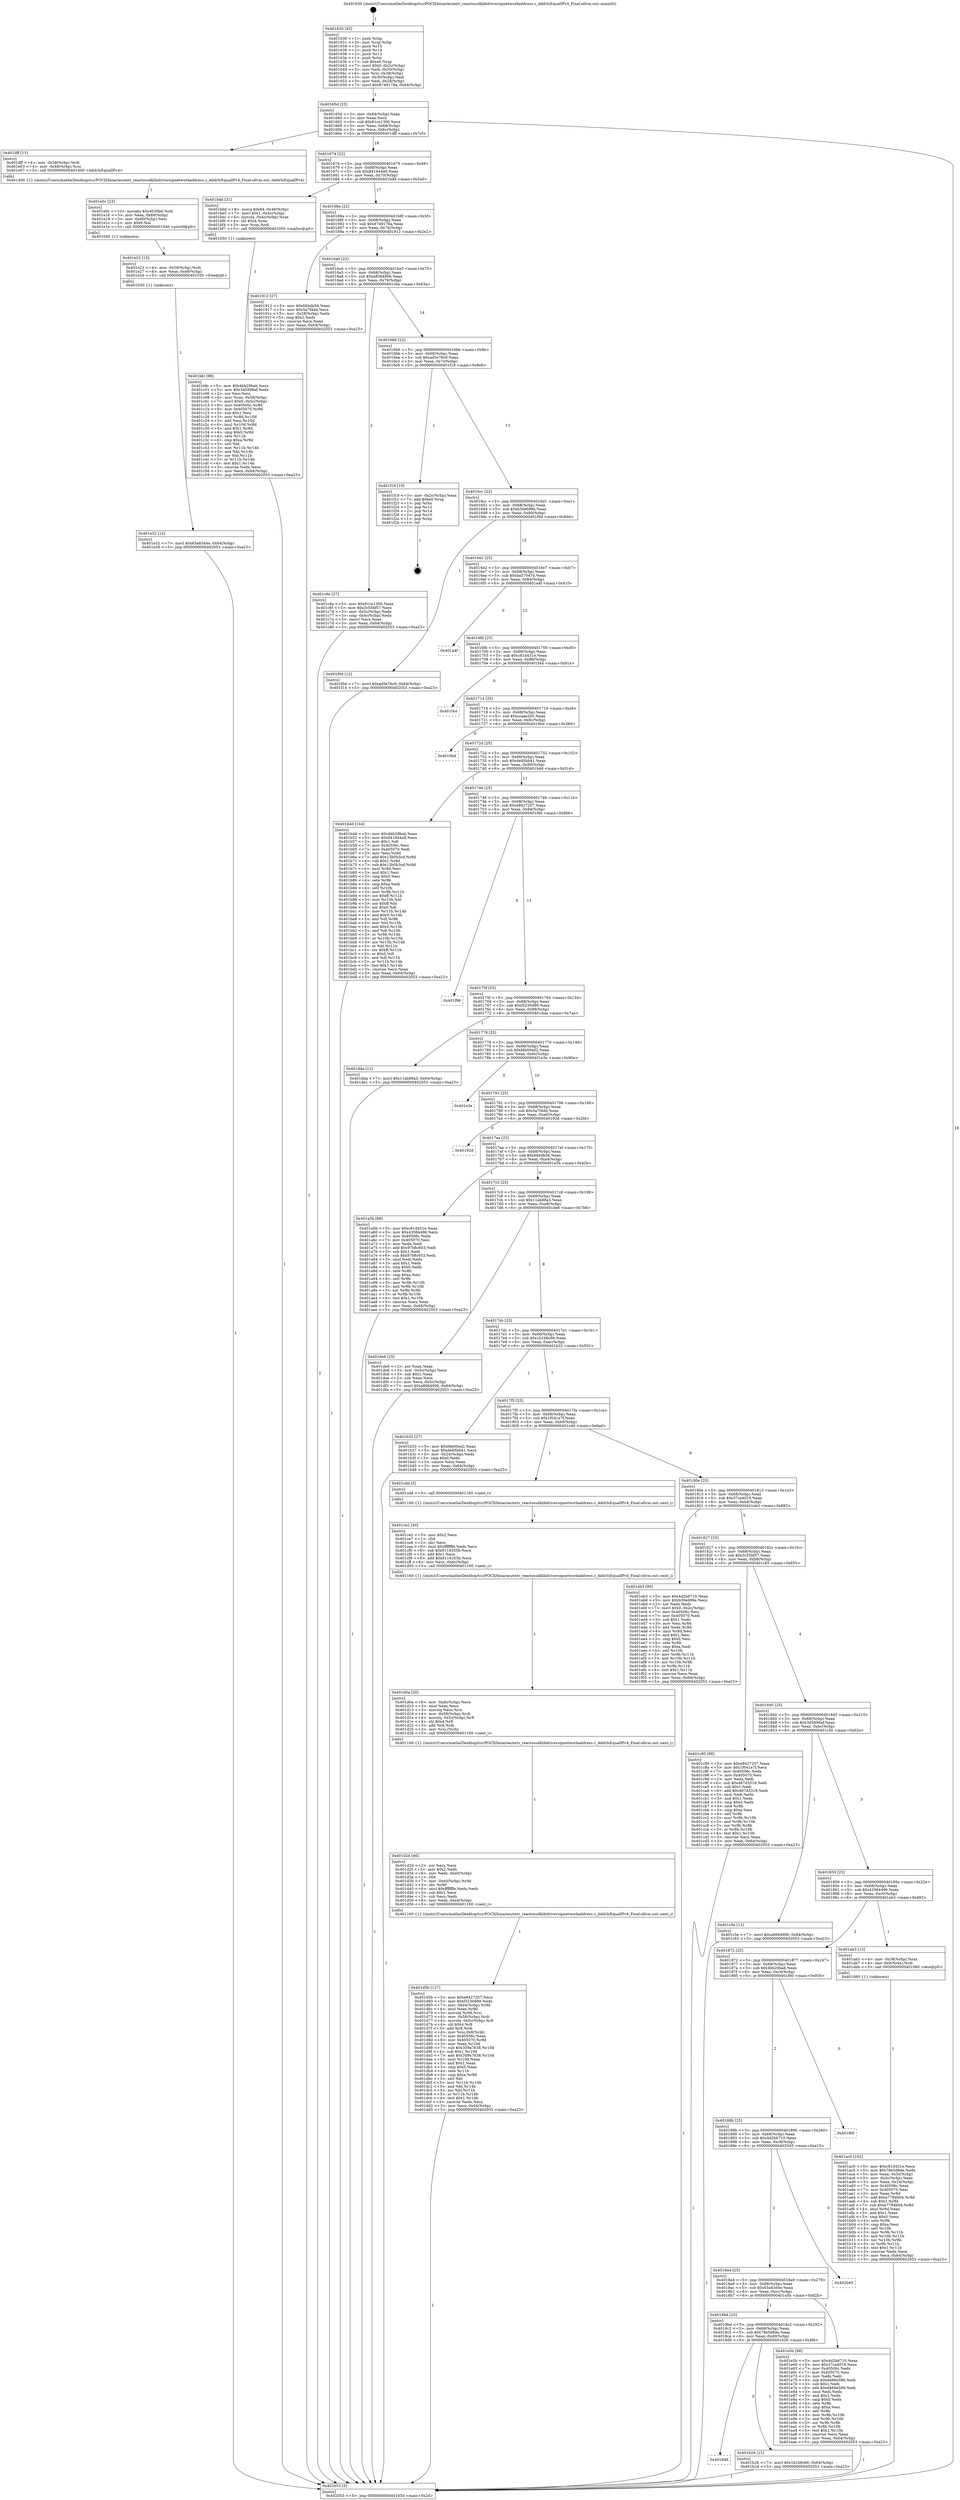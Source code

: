 digraph "0x401630" {
  label = "0x401630 (/mnt/c/Users/mathe/Desktop/tcc/POCII/binaries/extr_reactossdklibdriversipnetworkaddress.c_AddrIsEqualIPv4_Final-ollvm.out::main(0))"
  labelloc = "t"
  node[shape=record]

  Entry [label="",width=0.3,height=0.3,shape=circle,fillcolor=black,style=filled]
  "0x40165d" [label="{
     0x40165d [23]\l
     | [instrs]\l
     &nbsp;&nbsp;0x40165d \<+3\>: mov -0x64(%rbp),%eax\l
     &nbsp;&nbsp;0x401660 \<+2\>: mov %eax,%ecx\l
     &nbsp;&nbsp;0x401662 \<+6\>: sub $0x81ce1300,%ecx\l
     &nbsp;&nbsp;0x401668 \<+3\>: mov %eax,-0x68(%rbp)\l
     &nbsp;&nbsp;0x40166b \<+3\>: mov %ecx,-0x6c(%rbp)\l
     &nbsp;&nbsp;0x40166e \<+6\>: je 0000000000401dff \<main+0x7cf\>\l
  }"]
  "0x401dff" [label="{
     0x401dff [13]\l
     | [instrs]\l
     &nbsp;&nbsp;0x401dff \<+4\>: mov -0x58(%rbp),%rdi\l
     &nbsp;&nbsp;0x401e03 \<+4\>: mov -0x48(%rbp),%rsi\l
     &nbsp;&nbsp;0x401e07 \<+5\>: call 0000000000401400 \<AddrIsEqualIPv4\>\l
     | [calls]\l
     &nbsp;&nbsp;0x401400 \{1\} (/mnt/c/Users/mathe/Desktop/tcc/POCII/binaries/extr_reactossdklibdriversipnetworkaddress.c_AddrIsEqualIPv4_Final-ollvm.out::AddrIsEqualIPv4)\l
  }"]
  "0x401674" [label="{
     0x401674 [22]\l
     | [instrs]\l
     &nbsp;&nbsp;0x401674 \<+5\>: jmp 0000000000401679 \<main+0x49\>\l
     &nbsp;&nbsp;0x401679 \<+3\>: mov -0x68(%rbp),%eax\l
     &nbsp;&nbsp;0x40167c \<+5\>: sub $0x841644a9,%eax\l
     &nbsp;&nbsp;0x401681 \<+3\>: mov %eax,-0x70(%rbp)\l
     &nbsp;&nbsp;0x401684 \<+6\>: je 0000000000401bdd \<main+0x5ad\>\l
  }"]
  Exit [label="",width=0.3,height=0.3,shape=circle,fillcolor=black,style=filled,peripheries=2]
  "0x401bdd" [label="{
     0x401bdd [31]\l
     | [instrs]\l
     &nbsp;&nbsp;0x401bdd \<+8\>: movq $0x64,-0x48(%rbp)\l
     &nbsp;&nbsp;0x401be5 \<+7\>: movl $0x1,-0x4c(%rbp)\l
     &nbsp;&nbsp;0x401bec \<+4\>: movslq -0x4c(%rbp),%rax\l
     &nbsp;&nbsp;0x401bf0 \<+4\>: shl $0x4,%rax\l
     &nbsp;&nbsp;0x401bf4 \<+3\>: mov %rax,%rdi\l
     &nbsp;&nbsp;0x401bf7 \<+5\>: call 0000000000401050 \<malloc@plt\>\l
     | [calls]\l
     &nbsp;&nbsp;0x401050 \{1\} (unknown)\l
  }"]
  "0x40168a" [label="{
     0x40168a [22]\l
     | [instrs]\l
     &nbsp;&nbsp;0x40168a \<+5\>: jmp 000000000040168f \<main+0x5f\>\l
     &nbsp;&nbsp;0x40168f \<+3\>: mov -0x68(%rbp),%eax\l
     &nbsp;&nbsp;0x401692 \<+5\>: sub $0x8749178a,%eax\l
     &nbsp;&nbsp;0x401697 \<+3\>: mov %eax,-0x74(%rbp)\l
     &nbsp;&nbsp;0x40169a \<+6\>: je 0000000000401912 \<main+0x2e2\>\l
  }"]
  "0x401e32" [label="{
     0x401e32 [12]\l
     | [instrs]\l
     &nbsp;&nbsp;0x401e32 \<+7\>: movl $0x63a83d4e,-0x64(%rbp)\l
     &nbsp;&nbsp;0x401e39 \<+5\>: jmp 0000000000402053 \<main+0xa23\>\l
  }"]
  "0x401912" [label="{
     0x401912 [27]\l
     | [instrs]\l
     &nbsp;&nbsp;0x401912 \<+5\>: mov $0x684db56,%eax\l
     &nbsp;&nbsp;0x401917 \<+5\>: mov $0x5a7f4dd,%ecx\l
     &nbsp;&nbsp;0x40191c \<+3\>: mov -0x28(%rbp),%edx\l
     &nbsp;&nbsp;0x40191f \<+3\>: cmp $0x2,%edx\l
     &nbsp;&nbsp;0x401922 \<+3\>: cmovne %ecx,%eax\l
     &nbsp;&nbsp;0x401925 \<+3\>: mov %eax,-0x64(%rbp)\l
     &nbsp;&nbsp;0x401928 \<+5\>: jmp 0000000000402053 \<main+0xa23\>\l
  }"]
  "0x4016a0" [label="{
     0x4016a0 [22]\l
     | [instrs]\l
     &nbsp;&nbsp;0x4016a0 \<+5\>: jmp 00000000004016a5 \<main+0x75\>\l
     &nbsp;&nbsp;0x4016a5 \<+3\>: mov -0x68(%rbp),%eax\l
     &nbsp;&nbsp;0x4016a8 \<+5\>: sub $0xa8064906,%eax\l
     &nbsp;&nbsp;0x4016ad \<+3\>: mov %eax,-0x78(%rbp)\l
     &nbsp;&nbsp;0x4016b0 \<+6\>: je 0000000000401c6a \<main+0x63a\>\l
  }"]
  "0x402053" [label="{
     0x402053 [5]\l
     | [instrs]\l
     &nbsp;&nbsp;0x402053 \<+5\>: jmp 000000000040165d \<main+0x2d\>\l
  }"]
  "0x401630" [label="{
     0x401630 [45]\l
     | [instrs]\l
     &nbsp;&nbsp;0x401630 \<+1\>: push %rbp\l
     &nbsp;&nbsp;0x401631 \<+3\>: mov %rsp,%rbp\l
     &nbsp;&nbsp;0x401634 \<+2\>: push %r15\l
     &nbsp;&nbsp;0x401636 \<+2\>: push %r14\l
     &nbsp;&nbsp;0x401638 \<+2\>: push %r12\l
     &nbsp;&nbsp;0x40163a \<+1\>: push %rbx\l
     &nbsp;&nbsp;0x40163b \<+7\>: sub $0xe0,%rsp\l
     &nbsp;&nbsp;0x401642 \<+7\>: movl $0x0,-0x2c(%rbp)\l
     &nbsp;&nbsp;0x401649 \<+3\>: mov %edi,-0x30(%rbp)\l
     &nbsp;&nbsp;0x40164c \<+4\>: mov %rsi,-0x38(%rbp)\l
     &nbsp;&nbsp;0x401650 \<+3\>: mov -0x30(%rbp),%edi\l
     &nbsp;&nbsp;0x401653 \<+3\>: mov %edi,-0x28(%rbp)\l
     &nbsp;&nbsp;0x401656 \<+7\>: movl $0x8749178a,-0x64(%rbp)\l
  }"]
  "0x401e23" [label="{
     0x401e23 [15]\l
     | [instrs]\l
     &nbsp;&nbsp;0x401e23 \<+4\>: mov -0x58(%rbp),%rdi\l
     &nbsp;&nbsp;0x401e27 \<+6\>: mov %eax,-0xe8(%rbp)\l
     &nbsp;&nbsp;0x401e2d \<+5\>: call 0000000000401030 \<free@plt\>\l
     | [calls]\l
     &nbsp;&nbsp;0x401030 \{1\} (unknown)\l
  }"]
  "0x401c6a" [label="{
     0x401c6a [27]\l
     | [instrs]\l
     &nbsp;&nbsp;0x401c6a \<+5\>: mov $0x81ce1300,%eax\l
     &nbsp;&nbsp;0x401c6f \<+5\>: mov $0x3c55bf57,%ecx\l
     &nbsp;&nbsp;0x401c74 \<+3\>: mov -0x5c(%rbp),%edx\l
     &nbsp;&nbsp;0x401c77 \<+3\>: cmp -0x4c(%rbp),%edx\l
     &nbsp;&nbsp;0x401c7a \<+3\>: cmovl %ecx,%eax\l
     &nbsp;&nbsp;0x401c7d \<+3\>: mov %eax,-0x64(%rbp)\l
     &nbsp;&nbsp;0x401c80 \<+5\>: jmp 0000000000402053 \<main+0xa23\>\l
  }"]
  "0x4016b6" [label="{
     0x4016b6 [22]\l
     | [instrs]\l
     &nbsp;&nbsp;0x4016b6 \<+5\>: jmp 00000000004016bb \<main+0x8b\>\l
     &nbsp;&nbsp;0x4016bb \<+3\>: mov -0x68(%rbp),%eax\l
     &nbsp;&nbsp;0x4016be \<+5\>: sub $0xad5e76c9,%eax\l
     &nbsp;&nbsp;0x4016c3 \<+3\>: mov %eax,-0x7c(%rbp)\l
     &nbsp;&nbsp;0x4016c6 \<+6\>: je 0000000000401f19 \<main+0x8e9\>\l
  }"]
  "0x401e0c" [label="{
     0x401e0c [23]\l
     | [instrs]\l
     &nbsp;&nbsp;0x401e0c \<+10\>: movabs $0x4030b6,%rdi\l
     &nbsp;&nbsp;0x401e16 \<+3\>: mov %eax,-0x60(%rbp)\l
     &nbsp;&nbsp;0x401e19 \<+3\>: mov -0x60(%rbp),%esi\l
     &nbsp;&nbsp;0x401e1c \<+2\>: mov $0x0,%al\l
     &nbsp;&nbsp;0x401e1e \<+5\>: call 0000000000401040 \<printf@plt\>\l
     | [calls]\l
     &nbsp;&nbsp;0x401040 \{1\} (unknown)\l
  }"]
  "0x401f19" [label="{
     0x401f19 [19]\l
     | [instrs]\l
     &nbsp;&nbsp;0x401f19 \<+3\>: mov -0x2c(%rbp),%eax\l
     &nbsp;&nbsp;0x401f1c \<+7\>: add $0xe0,%rsp\l
     &nbsp;&nbsp;0x401f23 \<+1\>: pop %rbx\l
     &nbsp;&nbsp;0x401f24 \<+2\>: pop %r12\l
     &nbsp;&nbsp;0x401f26 \<+2\>: pop %r14\l
     &nbsp;&nbsp;0x401f28 \<+2\>: pop %r15\l
     &nbsp;&nbsp;0x401f2a \<+1\>: pop %rbp\l
     &nbsp;&nbsp;0x401f2b \<+1\>: ret\l
  }"]
  "0x4016cc" [label="{
     0x4016cc [22]\l
     | [instrs]\l
     &nbsp;&nbsp;0x4016cc \<+5\>: jmp 00000000004016d1 \<main+0xa1\>\l
     &nbsp;&nbsp;0x4016d1 \<+3\>: mov -0x68(%rbp),%eax\l
     &nbsp;&nbsp;0x4016d4 \<+5\>: sub $0xb30e699e,%eax\l
     &nbsp;&nbsp;0x4016d9 \<+3\>: mov %eax,-0x80(%rbp)\l
     &nbsp;&nbsp;0x4016dc \<+6\>: je 0000000000401f0d \<main+0x8dd\>\l
  }"]
  "0x401d5b" [label="{
     0x401d5b [127]\l
     | [instrs]\l
     &nbsp;&nbsp;0x401d5b \<+5\>: mov $0xe9427207,%ecx\l
     &nbsp;&nbsp;0x401d60 \<+5\>: mov $0xf3230d99,%edx\l
     &nbsp;&nbsp;0x401d65 \<+7\>: mov -0xe4(%rbp),%r9d\l
     &nbsp;&nbsp;0x401d6c \<+4\>: imul %eax,%r9d\l
     &nbsp;&nbsp;0x401d70 \<+3\>: movslq %r9d,%rsi\l
     &nbsp;&nbsp;0x401d73 \<+4\>: mov -0x58(%rbp),%rdi\l
     &nbsp;&nbsp;0x401d77 \<+4\>: movslq -0x5c(%rbp),%r8\l
     &nbsp;&nbsp;0x401d7b \<+4\>: shl $0x4,%r8\l
     &nbsp;&nbsp;0x401d7f \<+3\>: add %r8,%rdi\l
     &nbsp;&nbsp;0x401d82 \<+4\>: mov %rsi,0x8(%rdi)\l
     &nbsp;&nbsp;0x401d86 \<+7\>: mov 0x40506c,%eax\l
     &nbsp;&nbsp;0x401d8d \<+8\>: mov 0x405070,%r9d\l
     &nbsp;&nbsp;0x401d95 \<+3\>: mov %eax,%r10d\l
     &nbsp;&nbsp;0x401d98 \<+7\>: sub $0x359a7638,%r10d\l
     &nbsp;&nbsp;0x401d9f \<+4\>: sub $0x1,%r10d\l
     &nbsp;&nbsp;0x401da3 \<+7\>: add $0x359a7638,%r10d\l
     &nbsp;&nbsp;0x401daa \<+4\>: imul %r10d,%eax\l
     &nbsp;&nbsp;0x401dae \<+3\>: and $0x1,%eax\l
     &nbsp;&nbsp;0x401db1 \<+3\>: cmp $0x0,%eax\l
     &nbsp;&nbsp;0x401db4 \<+4\>: sete %r11b\l
     &nbsp;&nbsp;0x401db8 \<+4\>: cmp $0xa,%r9d\l
     &nbsp;&nbsp;0x401dbc \<+3\>: setl %bl\l
     &nbsp;&nbsp;0x401dbf \<+3\>: mov %r11b,%r14b\l
     &nbsp;&nbsp;0x401dc2 \<+3\>: and %bl,%r14b\l
     &nbsp;&nbsp;0x401dc5 \<+3\>: xor %bl,%r11b\l
     &nbsp;&nbsp;0x401dc8 \<+3\>: or %r11b,%r14b\l
     &nbsp;&nbsp;0x401dcb \<+4\>: test $0x1,%r14b\l
     &nbsp;&nbsp;0x401dcf \<+3\>: cmovne %edx,%ecx\l
     &nbsp;&nbsp;0x401dd2 \<+3\>: mov %ecx,-0x64(%rbp)\l
     &nbsp;&nbsp;0x401dd5 \<+5\>: jmp 0000000000402053 \<main+0xa23\>\l
  }"]
  "0x401f0d" [label="{
     0x401f0d [12]\l
     | [instrs]\l
     &nbsp;&nbsp;0x401f0d \<+7\>: movl $0xad5e76c9,-0x64(%rbp)\l
     &nbsp;&nbsp;0x401f14 \<+5\>: jmp 0000000000402053 \<main+0xa23\>\l
  }"]
  "0x4016e2" [label="{
     0x4016e2 [25]\l
     | [instrs]\l
     &nbsp;&nbsp;0x4016e2 \<+5\>: jmp 00000000004016e7 \<main+0xb7\>\l
     &nbsp;&nbsp;0x4016e7 \<+3\>: mov -0x68(%rbp),%eax\l
     &nbsp;&nbsp;0x4016ea \<+5\>: sub $0xba57047d,%eax\l
     &nbsp;&nbsp;0x4016ef \<+6\>: mov %eax,-0x84(%rbp)\l
     &nbsp;&nbsp;0x4016f5 \<+6\>: je 0000000000401a4f \<main+0x41f\>\l
  }"]
  "0x401d2d" [label="{
     0x401d2d [46]\l
     | [instrs]\l
     &nbsp;&nbsp;0x401d2d \<+2\>: xor %ecx,%ecx\l
     &nbsp;&nbsp;0x401d2f \<+5\>: mov $0x2,%edx\l
     &nbsp;&nbsp;0x401d34 \<+6\>: mov %edx,-0xe0(%rbp)\l
     &nbsp;&nbsp;0x401d3a \<+1\>: cltd\l
     &nbsp;&nbsp;0x401d3b \<+7\>: mov -0xe0(%rbp),%r9d\l
     &nbsp;&nbsp;0x401d42 \<+3\>: idiv %r9d\l
     &nbsp;&nbsp;0x401d45 \<+6\>: imul $0xfffffffe,%edx,%edx\l
     &nbsp;&nbsp;0x401d4b \<+3\>: sub $0x1,%ecx\l
     &nbsp;&nbsp;0x401d4e \<+2\>: sub %ecx,%edx\l
     &nbsp;&nbsp;0x401d50 \<+6\>: mov %edx,-0xe4(%rbp)\l
     &nbsp;&nbsp;0x401d56 \<+5\>: call 0000000000401160 \<next_i\>\l
     | [calls]\l
     &nbsp;&nbsp;0x401160 \{1\} (/mnt/c/Users/mathe/Desktop/tcc/POCII/binaries/extr_reactossdklibdriversipnetworkaddress.c_AddrIsEqualIPv4_Final-ollvm.out::next_i)\l
  }"]
  "0x401a4f" [label="{
     0x401a4f\l
  }", style=dashed]
  "0x4016fb" [label="{
     0x4016fb [25]\l
     | [instrs]\l
     &nbsp;&nbsp;0x4016fb \<+5\>: jmp 0000000000401700 \<main+0xd0\>\l
     &nbsp;&nbsp;0x401700 \<+3\>: mov -0x68(%rbp),%eax\l
     &nbsp;&nbsp;0x401703 \<+5\>: sub $0xc81d431e,%eax\l
     &nbsp;&nbsp;0x401708 \<+6\>: mov %eax,-0x88(%rbp)\l
     &nbsp;&nbsp;0x40170e \<+6\>: je 0000000000401f44 \<main+0x914\>\l
  }"]
  "0x401d0a" [label="{
     0x401d0a [35]\l
     | [instrs]\l
     &nbsp;&nbsp;0x401d0a \<+6\>: mov -0xdc(%rbp),%ecx\l
     &nbsp;&nbsp;0x401d10 \<+3\>: imul %eax,%ecx\l
     &nbsp;&nbsp;0x401d13 \<+3\>: movslq %ecx,%rsi\l
     &nbsp;&nbsp;0x401d16 \<+4\>: mov -0x58(%rbp),%rdi\l
     &nbsp;&nbsp;0x401d1a \<+4\>: movslq -0x5c(%rbp),%r8\l
     &nbsp;&nbsp;0x401d1e \<+4\>: shl $0x4,%r8\l
     &nbsp;&nbsp;0x401d22 \<+3\>: add %r8,%rdi\l
     &nbsp;&nbsp;0x401d25 \<+3\>: mov %rsi,(%rdi)\l
     &nbsp;&nbsp;0x401d28 \<+5\>: call 0000000000401160 \<next_i\>\l
     | [calls]\l
     &nbsp;&nbsp;0x401160 \{1\} (/mnt/c/Users/mathe/Desktop/tcc/POCII/binaries/extr_reactossdklibdriversipnetworkaddress.c_AddrIsEqualIPv4_Final-ollvm.out::next_i)\l
  }"]
  "0x401f44" [label="{
     0x401f44\l
  }", style=dashed]
  "0x401714" [label="{
     0x401714 [25]\l
     | [instrs]\l
     &nbsp;&nbsp;0x401714 \<+5\>: jmp 0000000000401719 \<main+0xe9\>\l
     &nbsp;&nbsp;0x401719 \<+3\>: mov -0x68(%rbp),%eax\l
     &nbsp;&nbsp;0x40171c \<+5\>: sub $0xccaae2b0,%eax\l
     &nbsp;&nbsp;0x401721 \<+6\>: mov %eax,-0x8c(%rbp)\l
     &nbsp;&nbsp;0x401727 \<+6\>: je 00000000004019bd \<main+0x38d\>\l
  }"]
  "0x401ce2" [label="{
     0x401ce2 [40]\l
     | [instrs]\l
     &nbsp;&nbsp;0x401ce2 \<+5\>: mov $0x2,%ecx\l
     &nbsp;&nbsp;0x401ce7 \<+1\>: cltd\l
     &nbsp;&nbsp;0x401ce8 \<+2\>: idiv %ecx\l
     &nbsp;&nbsp;0x401cea \<+6\>: imul $0xfffffffe,%edx,%ecx\l
     &nbsp;&nbsp;0x401cf0 \<+6\>: sub $0x9118355b,%ecx\l
     &nbsp;&nbsp;0x401cf6 \<+3\>: add $0x1,%ecx\l
     &nbsp;&nbsp;0x401cf9 \<+6\>: add $0x9118355b,%ecx\l
     &nbsp;&nbsp;0x401cff \<+6\>: mov %ecx,-0xdc(%rbp)\l
     &nbsp;&nbsp;0x401d05 \<+5\>: call 0000000000401160 \<next_i\>\l
     | [calls]\l
     &nbsp;&nbsp;0x401160 \{1\} (/mnt/c/Users/mathe/Desktop/tcc/POCII/binaries/extr_reactossdklibdriversipnetworkaddress.c_AddrIsEqualIPv4_Final-ollvm.out::next_i)\l
  }"]
  "0x4019bd" [label="{
     0x4019bd\l
  }", style=dashed]
  "0x40172d" [label="{
     0x40172d [25]\l
     | [instrs]\l
     &nbsp;&nbsp;0x40172d \<+5\>: jmp 0000000000401732 \<main+0x102\>\l
     &nbsp;&nbsp;0x401732 \<+3\>: mov -0x68(%rbp),%eax\l
     &nbsp;&nbsp;0x401735 \<+5\>: sub $0xde85bb41,%eax\l
     &nbsp;&nbsp;0x40173a \<+6\>: mov %eax,-0x90(%rbp)\l
     &nbsp;&nbsp;0x401740 \<+6\>: je 0000000000401b4d \<main+0x51d\>\l
  }"]
  "0x401bfc" [label="{
     0x401bfc [98]\l
     | [instrs]\l
     &nbsp;&nbsp;0x401bfc \<+5\>: mov $0x4bb29bab,%ecx\l
     &nbsp;&nbsp;0x401c01 \<+5\>: mov $0x3d5896af,%edx\l
     &nbsp;&nbsp;0x401c06 \<+2\>: xor %esi,%esi\l
     &nbsp;&nbsp;0x401c08 \<+4\>: mov %rax,-0x58(%rbp)\l
     &nbsp;&nbsp;0x401c0c \<+7\>: movl $0x0,-0x5c(%rbp)\l
     &nbsp;&nbsp;0x401c13 \<+8\>: mov 0x40506c,%r8d\l
     &nbsp;&nbsp;0x401c1b \<+8\>: mov 0x405070,%r9d\l
     &nbsp;&nbsp;0x401c23 \<+3\>: sub $0x1,%esi\l
     &nbsp;&nbsp;0x401c26 \<+3\>: mov %r8d,%r10d\l
     &nbsp;&nbsp;0x401c29 \<+3\>: add %esi,%r10d\l
     &nbsp;&nbsp;0x401c2c \<+4\>: imul %r10d,%r8d\l
     &nbsp;&nbsp;0x401c30 \<+4\>: and $0x1,%r8d\l
     &nbsp;&nbsp;0x401c34 \<+4\>: cmp $0x0,%r8d\l
     &nbsp;&nbsp;0x401c38 \<+4\>: sete %r11b\l
     &nbsp;&nbsp;0x401c3c \<+4\>: cmp $0xa,%r9d\l
     &nbsp;&nbsp;0x401c40 \<+3\>: setl %bl\l
     &nbsp;&nbsp;0x401c43 \<+3\>: mov %r11b,%r14b\l
     &nbsp;&nbsp;0x401c46 \<+3\>: and %bl,%r14b\l
     &nbsp;&nbsp;0x401c49 \<+3\>: xor %bl,%r11b\l
     &nbsp;&nbsp;0x401c4c \<+3\>: or %r11b,%r14b\l
     &nbsp;&nbsp;0x401c4f \<+4\>: test $0x1,%r14b\l
     &nbsp;&nbsp;0x401c53 \<+3\>: cmovne %edx,%ecx\l
     &nbsp;&nbsp;0x401c56 \<+3\>: mov %ecx,-0x64(%rbp)\l
     &nbsp;&nbsp;0x401c59 \<+5\>: jmp 0000000000402053 \<main+0xa23\>\l
  }"]
  "0x401b4d" [label="{
     0x401b4d [144]\l
     | [instrs]\l
     &nbsp;&nbsp;0x401b4d \<+5\>: mov $0x4bb29bab,%eax\l
     &nbsp;&nbsp;0x401b52 \<+5\>: mov $0x841644a9,%ecx\l
     &nbsp;&nbsp;0x401b57 \<+2\>: mov $0x1,%dl\l
     &nbsp;&nbsp;0x401b59 \<+7\>: mov 0x40506c,%esi\l
     &nbsp;&nbsp;0x401b60 \<+7\>: mov 0x405070,%edi\l
     &nbsp;&nbsp;0x401b67 \<+3\>: mov %esi,%r8d\l
     &nbsp;&nbsp;0x401b6a \<+7\>: add $0x13b0b3cd,%r8d\l
     &nbsp;&nbsp;0x401b71 \<+4\>: sub $0x1,%r8d\l
     &nbsp;&nbsp;0x401b75 \<+7\>: sub $0x13b0b3cd,%r8d\l
     &nbsp;&nbsp;0x401b7c \<+4\>: imul %r8d,%esi\l
     &nbsp;&nbsp;0x401b80 \<+3\>: and $0x1,%esi\l
     &nbsp;&nbsp;0x401b83 \<+3\>: cmp $0x0,%esi\l
     &nbsp;&nbsp;0x401b86 \<+4\>: sete %r9b\l
     &nbsp;&nbsp;0x401b8a \<+3\>: cmp $0xa,%edi\l
     &nbsp;&nbsp;0x401b8d \<+4\>: setl %r10b\l
     &nbsp;&nbsp;0x401b91 \<+3\>: mov %r9b,%r11b\l
     &nbsp;&nbsp;0x401b94 \<+4\>: xor $0xff,%r11b\l
     &nbsp;&nbsp;0x401b98 \<+3\>: mov %r10b,%bl\l
     &nbsp;&nbsp;0x401b9b \<+3\>: xor $0xff,%bl\l
     &nbsp;&nbsp;0x401b9e \<+3\>: xor $0x0,%dl\l
     &nbsp;&nbsp;0x401ba1 \<+3\>: mov %r11b,%r14b\l
     &nbsp;&nbsp;0x401ba4 \<+4\>: and $0x0,%r14b\l
     &nbsp;&nbsp;0x401ba8 \<+3\>: and %dl,%r9b\l
     &nbsp;&nbsp;0x401bab \<+3\>: mov %bl,%r15b\l
     &nbsp;&nbsp;0x401bae \<+4\>: and $0x0,%r15b\l
     &nbsp;&nbsp;0x401bb2 \<+3\>: and %dl,%r10b\l
     &nbsp;&nbsp;0x401bb5 \<+3\>: or %r9b,%r14b\l
     &nbsp;&nbsp;0x401bb8 \<+3\>: or %r10b,%r15b\l
     &nbsp;&nbsp;0x401bbb \<+3\>: xor %r15b,%r14b\l
     &nbsp;&nbsp;0x401bbe \<+3\>: or %bl,%r11b\l
     &nbsp;&nbsp;0x401bc1 \<+4\>: xor $0xff,%r11b\l
     &nbsp;&nbsp;0x401bc5 \<+3\>: or $0x0,%dl\l
     &nbsp;&nbsp;0x401bc8 \<+3\>: and %dl,%r11b\l
     &nbsp;&nbsp;0x401bcb \<+3\>: or %r11b,%r14b\l
     &nbsp;&nbsp;0x401bce \<+4\>: test $0x1,%r14b\l
     &nbsp;&nbsp;0x401bd2 \<+3\>: cmovne %ecx,%eax\l
     &nbsp;&nbsp;0x401bd5 \<+3\>: mov %eax,-0x64(%rbp)\l
     &nbsp;&nbsp;0x401bd8 \<+5\>: jmp 0000000000402053 \<main+0xa23\>\l
  }"]
  "0x401746" [label="{
     0x401746 [25]\l
     | [instrs]\l
     &nbsp;&nbsp;0x401746 \<+5\>: jmp 000000000040174b \<main+0x11b\>\l
     &nbsp;&nbsp;0x40174b \<+3\>: mov -0x68(%rbp),%eax\l
     &nbsp;&nbsp;0x40174e \<+5\>: sub $0xe9427207,%eax\l
     &nbsp;&nbsp;0x401753 \<+6\>: mov %eax,-0x94(%rbp)\l
     &nbsp;&nbsp;0x401759 \<+6\>: je 0000000000401f96 \<main+0x966\>\l
  }"]
  "0x4018d6" [label="{
     0x4018d6\l
  }", style=dashed]
  "0x401f96" [label="{
     0x401f96\l
  }", style=dashed]
  "0x40175f" [label="{
     0x40175f [25]\l
     | [instrs]\l
     &nbsp;&nbsp;0x40175f \<+5\>: jmp 0000000000401764 \<main+0x134\>\l
     &nbsp;&nbsp;0x401764 \<+3\>: mov -0x68(%rbp),%eax\l
     &nbsp;&nbsp;0x401767 \<+5\>: sub $0xf3230d99,%eax\l
     &nbsp;&nbsp;0x40176c \<+6\>: mov %eax,-0x98(%rbp)\l
     &nbsp;&nbsp;0x401772 \<+6\>: je 0000000000401dda \<main+0x7aa\>\l
  }"]
  "0x401b26" [label="{
     0x401b26 [12]\l
     | [instrs]\l
     &nbsp;&nbsp;0x401b26 \<+7\>: movl $0x1b1b6c66,-0x64(%rbp)\l
     &nbsp;&nbsp;0x401b2d \<+5\>: jmp 0000000000402053 \<main+0xa23\>\l
  }"]
  "0x401dda" [label="{
     0x401dda [12]\l
     | [instrs]\l
     &nbsp;&nbsp;0x401dda \<+7\>: movl $0x11ab88a3,-0x64(%rbp)\l
     &nbsp;&nbsp;0x401de1 \<+5\>: jmp 0000000000402053 \<main+0xa23\>\l
  }"]
  "0x401778" [label="{
     0x401778 [25]\l
     | [instrs]\l
     &nbsp;&nbsp;0x401778 \<+5\>: jmp 000000000040177d \<main+0x14d\>\l
     &nbsp;&nbsp;0x40177d \<+3\>: mov -0x68(%rbp),%eax\l
     &nbsp;&nbsp;0x401780 \<+5\>: sub $0xf4b00ed2,%eax\l
     &nbsp;&nbsp;0x401785 \<+6\>: mov %eax,-0x9c(%rbp)\l
     &nbsp;&nbsp;0x40178b \<+6\>: je 0000000000401e3e \<main+0x80e\>\l
  }"]
  "0x4018bd" [label="{
     0x4018bd [25]\l
     | [instrs]\l
     &nbsp;&nbsp;0x4018bd \<+5\>: jmp 00000000004018c2 \<main+0x292\>\l
     &nbsp;&nbsp;0x4018c2 \<+3\>: mov -0x68(%rbp),%eax\l
     &nbsp;&nbsp;0x4018c5 \<+5\>: sub $0x78e5d8de,%eax\l
     &nbsp;&nbsp;0x4018ca \<+6\>: mov %eax,-0xd0(%rbp)\l
     &nbsp;&nbsp;0x4018d0 \<+6\>: je 0000000000401b26 \<main+0x4f6\>\l
  }"]
  "0x401e3e" [label="{
     0x401e3e\l
  }", style=dashed]
  "0x401791" [label="{
     0x401791 [25]\l
     | [instrs]\l
     &nbsp;&nbsp;0x401791 \<+5\>: jmp 0000000000401796 \<main+0x166\>\l
     &nbsp;&nbsp;0x401796 \<+3\>: mov -0x68(%rbp),%eax\l
     &nbsp;&nbsp;0x401799 \<+5\>: sub $0x5a7f4dd,%eax\l
     &nbsp;&nbsp;0x40179e \<+6\>: mov %eax,-0xa0(%rbp)\l
     &nbsp;&nbsp;0x4017a4 \<+6\>: je 000000000040192d \<main+0x2fd\>\l
  }"]
  "0x401e5b" [label="{
     0x401e5b [88]\l
     | [instrs]\l
     &nbsp;&nbsp;0x401e5b \<+5\>: mov $0x4d2b6710,%eax\l
     &nbsp;&nbsp;0x401e60 \<+5\>: mov $0x37ca4019,%ecx\l
     &nbsp;&nbsp;0x401e65 \<+7\>: mov 0x40506c,%edx\l
     &nbsp;&nbsp;0x401e6c \<+7\>: mov 0x405070,%esi\l
     &nbsp;&nbsp;0x401e73 \<+2\>: mov %edx,%edi\l
     &nbsp;&nbsp;0x401e75 \<+6\>: sub $0xd466e586,%edi\l
     &nbsp;&nbsp;0x401e7b \<+3\>: sub $0x1,%edi\l
     &nbsp;&nbsp;0x401e7e \<+6\>: add $0xd466e586,%edi\l
     &nbsp;&nbsp;0x401e84 \<+3\>: imul %edi,%edx\l
     &nbsp;&nbsp;0x401e87 \<+3\>: and $0x1,%edx\l
     &nbsp;&nbsp;0x401e8a \<+3\>: cmp $0x0,%edx\l
     &nbsp;&nbsp;0x401e8d \<+4\>: sete %r8b\l
     &nbsp;&nbsp;0x401e91 \<+3\>: cmp $0xa,%esi\l
     &nbsp;&nbsp;0x401e94 \<+4\>: setl %r9b\l
     &nbsp;&nbsp;0x401e98 \<+3\>: mov %r8b,%r10b\l
     &nbsp;&nbsp;0x401e9b \<+3\>: and %r9b,%r10b\l
     &nbsp;&nbsp;0x401e9e \<+3\>: xor %r9b,%r8b\l
     &nbsp;&nbsp;0x401ea1 \<+3\>: or %r8b,%r10b\l
     &nbsp;&nbsp;0x401ea4 \<+4\>: test $0x1,%r10b\l
     &nbsp;&nbsp;0x401ea8 \<+3\>: cmovne %ecx,%eax\l
     &nbsp;&nbsp;0x401eab \<+3\>: mov %eax,-0x64(%rbp)\l
     &nbsp;&nbsp;0x401eae \<+5\>: jmp 0000000000402053 \<main+0xa23\>\l
  }"]
  "0x40192d" [label="{
     0x40192d\l
  }", style=dashed]
  "0x4017aa" [label="{
     0x4017aa [25]\l
     | [instrs]\l
     &nbsp;&nbsp;0x4017aa \<+5\>: jmp 00000000004017af \<main+0x17f\>\l
     &nbsp;&nbsp;0x4017af \<+3\>: mov -0x68(%rbp),%eax\l
     &nbsp;&nbsp;0x4017b2 \<+5\>: sub $0x684db56,%eax\l
     &nbsp;&nbsp;0x4017b7 \<+6\>: mov %eax,-0xa4(%rbp)\l
     &nbsp;&nbsp;0x4017bd \<+6\>: je 0000000000401a5b \<main+0x42b\>\l
  }"]
  "0x4018a4" [label="{
     0x4018a4 [25]\l
     | [instrs]\l
     &nbsp;&nbsp;0x4018a4 \<+5\>: jmp 00000000004018a9 \<main+0x279\>\l
     &nbsp;&nbsp;0x4018a9 \<+3\>: mov -0x68(%rbp),%eax\l
     &nbsp;&nbsp;0x4018ac \<+5\>: sub $0x63a83d4e,%eax\l
     &nbsp;&nbsp;0x4018b1 \<+6\>: mov %eax,-0xcc(%rbp)\l
     &nbsp;&nbsp;0x4018b7 \<+6\>: je 0000000000401e5b \<main+0x82b\>\l
  }"]
  "0x401a5b" [label="{
     0x401a5b [88]\l
     | [instrs]\l
     &nbsp;&nbsp;0x401a5b \<+5\>: mov $0xc81d431e,%eax\l
     &nbsp;&nbsp;0x401a60 \<+5\>: mov $0x43564496,%ecx\l
     &nbsp;&nbsp;0x401a65 \<+7\>: mov 0x40506c,%edx\l
     &nbsp;&nbsp;0x401a6c \<+7\>: mov 0x405070,%esi\l
     &nbsp;&nbsp;0x401a73 \<+2\>: mov %edx,%edi\l
     &nbsp;&nbsp;0x401a75 \<+6\>: add $0x97b8c653,%edi\l
     &nbsp;&nbsp;0x401a7b \<+3\>: sub $0x1,%edi\l
     &nbsp;&nbsp;0x401a7e \<+6\>: sub $0x97b8c653,%edi\l
     &nbsp;&nbsp;0x401a84 \<+3\>: imul %edi,%edx\l
     &nbsp;&nbsp;0x401a87 \<+3\>: and $0x1,%edx\l
     &nbsp;&nbsp;0x401a8a \<+3\>: cmp $0x0,%edx\l
     &nbsp;&nbsp;0x401a8d \<+4\>: sete %r8b\l
     &nbsp;&nbsp;0x401a91 \<+3\>: cmp $0xa,%esi\l
     &nbsp;&nbsp;0x401a94 \<+4\>: setl %r9b\l
     &nbsp;&nbsp;0x401a98 \<+3\>: mov %r8b,%r10b\l
     &nbsp;&nbsp;0x401a9b \<+3\>: and %r9b,%r10b\l
     &nbsp;&nbsp;0x401a9e \<+3\>: xor %r9b,%r8b\l
     &nbsp;&nbsp;0x401aa1 \<+3\>: or %r8b,%r10b\l
     &nbsp;&nbsp;0x401aa4 \<+4\>: test $0x1,%r10b\l
     &nbsp;&nbsp;0x401aa8 \<+3\>: cmovne %ecx,%eax\l
     &nbsp;&nbsp;0x401aab \<+3\>: mov %eax,-0x64(%rbp)\l
     &nbsp;&nbsp;0x401aae \<+5\>: jmp 0000000000402053 \<main+0xa23\>\l
  }"]
  "0x4017c3" [label="{
     0x4017c3 [25]\l
     | [instrs]\l
     &nbsp;&nbsp;0x4017c3 \<+5\>: jmp 00000000004017c8 \<main+0x198\>\l
     &nbsp;&nbsp;0x4017c8 \<+3\>: mov -0x68(%rbp),%eax\l
     &nbsp;&nbsp;0x4017cb \<+5\>: sub $0x11ab88a3,%eax\l
     &nbsp;&nbsp;0x4017d0 \<+6\>: mov %eax,-0xa8(%rbp)\l
     &nbsp;&nbsp;0x4017d6 \<+6\>: je 0000000000401de6 \<main+0x7b6\>\l
  }"]
  "0x402045" [label="{
     0x402045\l
  }", style=dashed]
  "0x401de6" [label="{
     0x401de6 [25]\l
     | [instrs]\l
     &nbsp;&nbsp;0x401de6 \<+2\>: xor %eax,%eax\l
     &nbsp;&nbsp;0x401de8 \<+3\>: mov -0x5c(%rbp),%ecx\l
     &nbsp;&nbsp;0x401deb \<+3\>: sub $0x1,%eax\l
     &nbsp;&nbsp;0x401dee \<+2\>: sub %eax,%ecx\l
     &nbsp;&nbsp;0x401df0 \<+3\>: mov %ecx,-0x5c(%rbp)\l
     &nbsp;&nbsp;0x401df3 \<+7\>: movl $0xa8064906,-0x64(%rbp)\l
     &nbsp;&nbsp;0x401dfa \<+5\>: jmp 0000000000402053 \<main+0xa23\>\l
  }"]
  "0x4017dc" [label="{
     0x4017dc [25]\l
     | [instrs]\l
     &nbsp;&nbsp;0x4017dc \<+5\>: jmp 00000000004017e1 \<main+0x1b1\>\l
     &nbsp;&nbsp;0x4017e1 \<+3\>: mov -0x68(%rbp),%eax\l
     &nbsp;&nbsp;0x4017e4 \<+5\>: sub $0x1b1b6c66,%eax\l
     &nbsp;&nbsp;0x4017e9 \<+6\>: mov %eax,-0xac(%rbp)\l
     &nbsp;&nbsp;0x4017ef \<+6\>: je 0000000000401b32 \<main+0x502\>\l
  }"]
  "0x40188b" [label="{
     0x40188b [25]\l
     | [instrs]\l
     &nbsp;&nbsp;0x40188b \<+5\>: jmp 0000000000401890 \<main+0x260\>\l
     &nbsp;&nbsp;0x401890 \<+3\>: mov -0x68(%rbp),%eax\l
     &nbsp;&nbsp;0x401893 \<+5\>: sub $0x4d2b6710,%eax\l
     &nbsp;&nbsp;0x401898 \<+6\>: mov %eax,-0xc8(%rbp)\l
     &nbsp;&nbsp;0x40189e \<+6\>: je 0000000000402045 \<main+0xa15\>\l
  }"]
  "0x401b32" [label="{
     0x401b32 [27]\l
     | [instrs]\l
     &nbsp;&nbsp;0x401b32 \<+5\>: mov $0xf4b00ed2,%eax\l
     &nbsp;&nbsp;0x401b37 \<+5\>: mov $0xde85bb41,%ecx\l
     &nbsp;&nbsp;0x401b3c \<+3\>: mov -0x24(%rbp),%edx\l
     &nbsp;&nbsp;0x401b3f \<+3\>: cmp $0x0,%edx\l
     &nbsp;&nbsp;0x401b42 \<+3\>: cmove %ecx,%eax\l
     &nbsp;&nbsp;0x401b45 \<+3\>: mov %eax,-0x64(%rbp)\l
     &nbsp;&nbsp;0x401b48 \<+5\>: jmp 0000000000402053 \<main+0xa23\>\l
  }"]
  "0x4017f5" [label="{
     0x4017f5 [25]\l
     | [instrs]\l
     &nbsp;&nbsp;0x4017f5 \<+5\>: jmp 00000000004017fa \<main+0x1ca\>\l
     &nbsp;&nbsp;0x4017fa \<+3\>: mov -0x68(%rbp),%eax\l
     &nbsp;&nbsp;0x4017fd \<+5\>: sub $0x1f041e7f,%eax\l
     &nbsp;&nbsp;0x401802 \<+6\>: mov %eax,-0xb0(%rbp)\l
     &nbsp;&nbsp;0x401808 \<+6\>: je 0000000000401cdd \<main+0x6ad\>\l
  }"]
  "0x401f60" [label="{
     0x401f60\l
  }", style=dashed]
  "0x401cdd" [label="{
     0x401cdd [5]\l
     | [instrs]\l
     &nbsp;&nbsp;0x401cdd \<+5\>: call 0000000000401160 \<next_i\>\l
     | [calls]\l
     &nbsp;&nbsp;0x401160 \{1\} (/mnt/c/Users/mathe/Desktop/tcc/POCII/binaries/extr_reactossdklibdriversipnetworkaddress.c_AddrIsEqualIPv4_Final-ollvm.out::next_i)\l
  }"]
  "0x40180e" [label="{
     0x40180e [25]\l
     | [instrs]\l
     &nbsp;&nbsp;0x40180e \<+5\>: jmp 0000000000401813 \<main+0x1e3\>\l
     &nbsp;&nbsp;0x401813 \<+3\>: mov -0x68(%rbp),%eax\l
     &nbsp;&nbsp;0x401816 \<+5\>: sub $0x37ca4019,%eax\l
     &nbsp;&nbsp;0x40181b \<+6\>: mov %eax,-0xb4(%rbp)\l
     &nbsp;&nbsp;0x401821 \<+6\>: je 0000000000401eb3 \<main+0x883\>\l
  }"]
  "0x401ac0" [label="{
     0x401ac0 [102]\l
     | [instrs]\l
     &nbsp;&nbsp;0x401ac0 \<+5\>: mov $0xc81d431e,%ecx\l
     &nbsp;&nbsp;0x401ac5 \<+5\>: mov $0x78e5d8de,%edx\l
     &nbsp;&nbsp;0x401aca \<+3\>: mov %eax,-0x3c(%rbp)\l
     &nbsp;&nbsp;0x401acd \<+3\>: mov -0x3c(%rbp),%eax\l
     &nbsp;&nbsp;0x401ad0 \<+3\>: mov %eax,-0x24(%rbp)\l
     &nbsp;&nbsp;0x401ad3 \<+7\>: mov 0x40506c,%eax\l
     &nbsp;&nbsp;0x401ada \<+7\>: mov 0x405070,%esi\l
     &nbsp;&nbsp;0x401ae1 \<+3\>: mov %eax,%r8d\l
     &nbsp;&nbsp;0x401ae4 \<+7\>: add $0xe7784b04,%r8d\l
     &nbsp;&nbsp;0x401aeb \<+4\>: sub $0x1,%r8d\l
     &nbsp;&nbsp;0x401aef \<+7\>: sub $0xe7784b04,%r8d\l
     &nbsp;&nbsp;0x401af6 \<+4\>: imul %r8d,%eax\l
     &nbsp;&nbsp;0x401afa \<+3\>: and $0x1,%eax\l
     &nbsp;&nbsp;0x401afd \<+3\>: cmp $0x0,%eax\l
     &nbsp;&nbsp;0x401b00 \<+4\>: sete %r9b\l
     &nbsp;&nbsp;0x401b04 \<+3\>: cmp $0xa,%esi\l
     &nbsp;&nbsp;0x401b07 \<+4\>: setl %r10b\l
     &nbsp;&nbsp;0x401b0b \<+3\>: mov %r9b,%r11b\l
     &nbsp;&nbsp;0x401b0e \<+3\>: and %r10b,%r11b\l
     &nbsp;&nbsp;0x401b11 \<+3\>: xor %r10b,%r9b\l
     &nbsp;&nbsp;0x401b14 \<+3\>: or %r9b,%r11b\l
     &nbsp;&nbsp;0x401b17 \<+4\>: test $0x1,%r11b\l
     &nbsp;&nbsp;0x401b1b \<+3\>: cmovne %edx,%ecx\l
     &nbsp;&nbsp;0x401b1e \<+3\>: mov %ecx,-0x64(%rbp)\l
     &nbsp;&nbsp;0x401b21 \<+5\>: jmp 0000000000402053 \<main+0xa23\>\l
  }"]
  "0x401eb3" [label="{
     0x401eb3 [90]\l
     | [instrs]\l
     &nbsp;&nbsp;0x401eb3 \<+5\>: mov $0x4d2b6710,%eax\l
     &nbsp;&nbsp;0x401eb8 \<+5\>: mov $0xb30e699e,%ecx\l
     &nbsp;&nbsp;0x401ebd \<+2\>: xor %edx,%edx\l
     &nbsp;&nbsp;0x401ebf \<+7\>: movl $0x0,-0x2c(%rbp)\l
     &nbsp;&nbsp;0x401ec6 \<+7\>: mov 0x40506c,%esi\l
     &nbsp;&nbsp;0x401ecd \<+7\>: mov 0x405070,%edi\l
     &nbsp;&nbsp;0x401ed4 \<+3\>: sub $0x1,%edx\l
     &nbsp;&nbsp;0x401ed7 \<+3\>: mov %esi,%r8d\l
     &nbsp;&nbsp;0x401eda \<+3\>: add %edx,%r8d\l
     &nbsp;&nbsp;0x401edd \<+4\>: imul %r8d,%esi\l
     &nbsp;&nbsp;0x401ee1 \<+3\>: and $0x1,%esi\l
     &nbsp;&nbsp;0x401ee4 \<+3\>: cmp $0x0,%esi\l
     &nbsp;&nbsp;0x401ee7 \<+4\>: sete %r9b\l
     &nbsp;&nbsp;0x401eeb \<+3\>: cmp $0xa,%edi\l
     &nbsp;&nbsp;0x401eee \<+4\>: setl %r10b\l
     &nbsp;&nbsp;0x401ef2 \<+3\>: mov %r9b,%r11b\l
     &nbsp;&nbsp;0x401ef5 \<+3\>: and %r10b,%r11b\l
     &nbsp;&nbsp;0x401ef8 \<+3\>: xor %r10b,%r9b\l
     &nbsp;&nbsp;0x401efb \<+3\>: or %r9b,%r11b\l
     &nbsp;&nbsp;0x401efe \<+4\>: test $0x1,%r11b\l
     &nbsp;&nbsp;0x401f02 \<+3\>: cmovne %ecx,%eax\l
     &nbsp;&nbsp;0x401f05 \<+3\>: mov %eax,-0x64(%rbp)\l
     &nbsp;&nbsp;0x401f08 \<+5\>: jmp 0000000000402053 \<main+0xa23\>\l
  }"]
  "0x401827" [label="{
     0x401827 [25]\l
     | [instrs]\l
     &nbsp;&nbsp;0x401827 \<+5\>: jmp 000000000040182c \<main+0x1fc\>\l
     &nbsp;&nbsp;0x40182c \<+3\>: mov -0x68(%rbp),%eax\l
     &nbsp;&nbsp;0x40182f \<+5\>: sub $0x3c55bf57,%eax\l
     &nbsp;&nbsp;0x401834 \<+6\>: mov %eax,-0xb8(%rbp)\l
     &nbsp;&nbsp;0x40183a \<+6\>: je 0000000000401c85 \<main+0x655\>\l
  }"]
  "0x401872" [label="{
     0x401872 [25]\l
     | [instrs]\l
     &nbsp;&nbsp;0x401872 \<+5\>: jmp 0000000000401877 \<main+0x247\>\l
     &nbsp;&nbsp;0x401877 \<+3\>: mov -0x68(%rbp),%eax\l
     &nbsp;&nbsp;0x40187a \<+5\>: sub $0x4bb29bab,%eax\l
     &nbsp;&nbsp;0x40187f \<+6\>: mov %eax,-0xc4(%rbp)\l
     &nbsp;&nbsp;0x401885 \<+6\>: je 0000000000401f60 \<main+0x930\>\l
  }"]
  "0x401c85" [label="{
     0x401c85 [88]\l
     | [instrs]\l
     &nbsp;&nbsp;0x401c85 \<+5\>: mov $0xe9427207,%eax\l
     &nbsp;&nbsp;0x401c8a \<+5\>: mov $0x1f041e7f,%ecx\l
     &nbsp;&nbsp;0x401c8f \<+7\>: mov 0x40506c,%edx\l
     &nbsp;&nbsp;0x401c96 \<+7\>: mov 0x405070,%esi\l
     &nbsp;&nbsp;0x401c9d \<+2\>: mov %edx,%edi\l
     &nbsp;&nbsp;0x401c9f \<+6\>: sub $0x487d3318,%edi\l
     &nbsp;&nbsp;0x401ca5 \<+3\>: sub $0x1,%edi\l
     &nbsp;&nbsp;0x401ca8 \<+6\>: add $0x487d3318,%edi\l
     &nbsp;&nbsp;0x401cae \<+3\>: imul %edi,%edx\l
     &nbsp;&nbsp;0x401cb1 \<+3\>: and $0x1,%edx\l
     &nbsp;&nbsp;0x401cb4 \<+3\>: cmp $0x0,%edx\l
     &nbsp;&nbsp;0x401cb7 \<+4\>: sete %r8b\l
     &nbsp;&nbsp;0x401cbb \<+3\>: cmp $0xa,%esi\l
     &nbsp;&nbsp;0x401cbe \<+4\>: setl %r9b\l
     &nbsp;&nbsp;0x401cc2 \<+3\>: mov %r8b,%r10b\l
     &nbsp;&nbsp;0x401cc5 \<+3\>: and %r9b,%r10b\l
     &nbsp;&nbsp;0x401cc8 \<+3\>: xor %r9b,%r8b\l
     &nbsp;&nbsp;0x401ccb \<+3\>: or %r8b,%r10b\l
     &nbsp;&nbsp;0x401cce \<+4\>: test $0x1,%r10b\l
     &nbsp;&nbsp;0x401cd2 \<+3\>: cmovne %ecx,%eax\l
     &nbsp;&nbsp;0x401cd5 \<+3\>: mov %eax,-0x64(%rbp)\l
     &nbsp;&nbsp;0x401cd8 \<+5\>: jmp 0000000000402053 \<main+0xa23\>\l
  }"]
  "0x401840" [label="{
     0x401840 [25]\l
     | [instrs]\l
     &nbsp;&nbsp;0x401840 \<+5\>: jmp 0000000000401845 \<main+0x215\>\l
     &nbsp;&nbsp;0x401845 \<+3\>: mov -0x68(%rbp),%eax\l
     &nbsp;&nbsp;0x401848 \<+5\>: sub $0x3d5896af,%eax\l
     &nbsp;&nbsp;0x40184d \<+6\>: mov %eax,-0xbc(%rbp)\l
     &nbsp;&nbsp;0x401853 \<+6\>: je 0000000000401c5e \<main+0x62e\>\l
  }"]
  "0x401ab3" [label="{
     0x401ab3 [13]\l
     | [instrs]\l
     &nbsp;&nbsp;0x401ab3 \<+4\>: mov -0x38(%rbp),%rax\l
     &nbsp;&nbsp;0x401ab7 \<+4\>: mov 0x8(%rax),%rdi\l
     &nbsp;&nbsp;0x401abb \<+5\>: call 0000000000401060 \<atoi@plt\>\l
     | [calls]\l
     &nbsp;&nbsp;0x401060 \{1\} (unknown)\l
  }"]
  "0x401c5e" [label="{
     0x401c5e [12]\l
     | [instrs]\l
     &nbsp;&nbsp;0x401c5e \<+7\>: movl $0xa8064906,-0x64(%rbp)\l
     &nbsp;&nbsp;0x401c65 \<+5\>: jmp 0000000000402053 \<main+0xa23\>\l
  }"]
  "0x401859" [label="{
     0x401859 [25]\l
     | [instrs]\l
     &nbsp;&nbsp;0x401859 \<+5\>: jmp 000000000040185e \<main+0x22e\>\l
     &nbsp;&nbsp;0x40185e \<+3\>: mov -0x68(%rbp),%eax\l
     &nbsp;&nbsp;0x401861 \<+5\>: sub $0x43564496,%eax\l
     &nbsp;&nbsp;0x401866 \<+6\>: mov %eax,-0xc0(%rbp)\l
     &nbsp;&nbsp;0x40186c \<+6\>: je 0000000000401ab3 \<main+0x483\>\l
  }"]
  Entry -> "0x401630" [label=" 1"]
  "0x40165d" -> "0x401dff" [label=" 1"]
  "0x40165d" -> "0x401674" [label=" 18"]
  "0x401f19" -> Exit [label=" 1"]
  "0x401674" -> "0x401bdd" [label=" 1"]
  "0x401674" -> "0x40168a" [label=" 17"]
  "0x401f0d" -> "0x402053" [label=" 1"]
  "0x40168a" -> "0x401912" [label=" 1"]
  "0x40168a" -> "0x4016a0" [label=" 16"]
  "0x401912" -> "0x402053" [label=" 1"]
  "0x401630" -> "0x40165d" [label=" 1"]
  "0x402053" -> "0x40165d" [label=" 18"]
  "0x401eb3" -> "0x402053" [label=" 1"]
  "0x4016a0" -> "0x401c6a" [label=" 2"]
  "0x4016a0" -> "0x4016b6" [label=" 14"]
  "0x401e5b" -> "0x402053" [label=" 1"]
  "0x4016b6" -> "0x401f19" [label=" 1"]
  "0x4016b6" -> "0x4016cc" [label=" 13"]
  "0x401e32" -> "0x402053" [label=" 1"]
  "0x4016cc" -> "0x401f0d" [label=" 1"]
  "0x4016cc" -> "0x4016e2" [label=" 12"]
  "0x401e23" -> "0x401e32" [label=" 1"]
  "0x4016e2" -> "0x401a4f" [label=" 0"]
  "0x4016e2" -> "0x4016fb" [label=" 12"]
  "0x401e0c" -> "0x401e23" [label=" 1"]
  "0x4016fb" -> "0x401f44" [label=" 0"]
  "0x4016fb" -> "0x401714" [label=" 12"]
  "0x401dff" -> "0x401e0c" [label=" 1"]
  "0x401714" -> "0x4019bd" [label=" 0"]
  "0x401714" -> "0x40172d" [label=" 12"]
  "0x401de6" -> "0x402053" [label=" 1"]
  "0x40172d" -> "0x401b4d" [label=" 1"]
  "0x40172d" -> "0x401746" [label=" 11"]
  "0x401dda" -> "0x402053" [label=" 1"]
  "0x401746" -> "0x401f96" [label=" 0"]
  "0x401746" -> "0x40175f" [label=" 11"]
  "0x401d5b" -> "0x402053" [label=" 1"]
  "0x40175f" -> "0x401dda" [label=" 1"]
  "0x40175f" -> "0x401778" [label=" 10"]
  "0x401d2d" -> "0x401d5b" [label=" 1"]
  "0x401778" -> "0x401e3e" [label=" 0"]
  "0x401778" -> "0x401791" [label=" 10"]
  "0x401ce2" -> "0x401d0a" [label=" 1"]
  "0x401791" -> "0x40192d" [label=" 0"]
  "0x401791" -> "0x4017aa" [label=" 10"]
  "0x401cdd" -> "0x401ce2" [label=" 1"]
  "0x4017aa" -> "0x401a5b" [label=" 1"]
  "0x4017aa" -> "0x4017c3" [label=" 9"]
  "0x401a5b" -> "0x402053" [label=" 1"]
  "0x401c6a" -> "0x402053" [label=" 2"]
  "0x4017c3" -> "0x401de6" [label=" 1"]
  "0x4017c3" -> "0x4017dc" [label=" 8"]
  "0x401c5e" -> "0x402053" [label=" 1"]
  "0x4017dc" -> "0x401b32" [label=" 1"]
  "0x4017dc" -> "0x4017f5" [label=" 7"]
  "0x401bdd" -> "0x401bfc" [label=" 1"]
  "0x4017f5" -> "0x401cdd" [label=" 1"]
  "0x4017f5" -> "0x40180e" [label=" 6"]
  "0x401b4d" -> "0x402053" [label=" 1"]
  "0x40180e" -> "0x401eb3" [label=" 1"]
  "0x40180e" -> "0x401827" [label=" 5"]
  "0x401b26" -> "0x402053" [label=" 1"]
  "0x401827" -> "0x401c85" [label=" 1"]
  "0x401827" -> "0x401840" [label=" 4"]
  "0x4018bd" -> "0x4018d6" [label=" 0"]
  "0x401840" -> "0x401c5e" [label=" 1"]
  "0x401840" -> "0x401859" [label=" 3"]
  "0x4018bd" -> "0x401b26" [label=" 1"]
  "0x401859" -> "0x401ab3" [label=" 1"]
  "0x401859" -> "0x401872" [label=" 2"]
  "0x401ab3" -> "0x401ac0" [label=" 1"]
  "0x401ac0" -> "0x402053" [label=" 1"]
  "0x401b32" -> "0x402053" [label=" 1"]
  "0x401872" -> "0x401f60" [label=" 0"]
  "0x401872" -> "0x40188b" [label=" 2"]
  "0x401bfc" -> "0x402053" [label=" 1"]
  "0x40188b" -> "0x402045" [label=" 0"]
  "0x40188b" -> "0x4018a4" [label=" 2"]
  "0x401c85" -> "0x402053" [label=" 1"]
  "0x4018a4" -> "0x401e5b" [label=" 1"]
  "0x4018a4" -> "0x4018bd" [label=" 1"]
  "0x401d0a" -> "0x401d2d" [label=" 1"]
}
